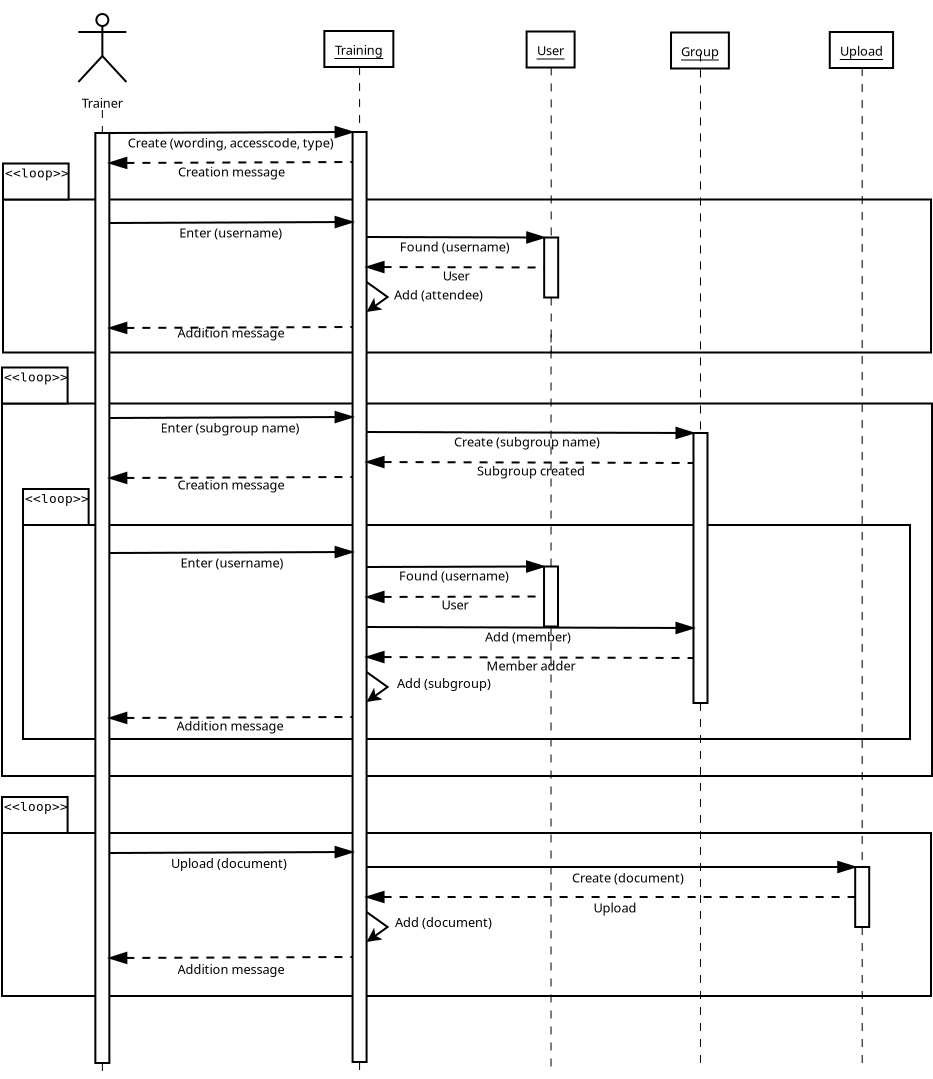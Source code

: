 <?xml version="1.0" encoding="UTF-8"?>
<dia:diagram xmlns:dia="http://www.lysator.liu.se/~alla/dia/">
  <dia:layer name="Arrière-plan" visible="true" active="true">
    <dia:object type="UML - LargePackage" version="0" id="O0">
      <dia:attribute name="obj_pos">
        <dia:point val="1.532,45.1"/>
      </dia:attribute>
      <dia:attribute name="obj_bb">
        <dia:rectangle val="1.482,43.25;48.032,53.3"/>
      </dia:attribute>
      <dia:attribute name="meta">
        <dia:composite type="dict"/>
      </dia:attribute>
      <dia:attribute name="elem_corner">
        <dia:point val="1.532,45.1"/>
      </dia:attribute>
      <dia:attribute name="elem_width">
        <dia:real val="46.45"/>
      </dia:attribute>
      <dia:attribute name="elem_height">
        <dia:real val="8.15"/>
      </dia:attribute>
      <dia:attribute name="line_width">
        <dia:real val="0.1"/>
      </dia:attribute>
      <dia:attribute name="line_colour">
        <dia:color val="#000000"/>
      </dia:attribute>
      <dia:attribute name="fill_colour">
        <dia:color val="#ffffff"/>
      </dia:attribute>
      <dia:attribute name="text_colour">
        <dia:color val="#000000"/>
      </dia:attribute>
      <dia:attribute name="stereotype">
        <dia:string>#loop#</dia:string>
      </dia:attribute>
      <dia:attribute name="name">
        <dia:string>##</dia:string>
      </dia:attribute>
    </dia:object>
    <dia:object type="UML - LargePackage" version="0" id="O1">
      <dia:attribute name="obj_pos">
        <dia:point val="1.532,23.625"/>
      </dia:attribute>
      <dia:attribute name="obj_bb">
        <dia:rectangle val="1.482,21.775;48.083,42.3"/>
      </dia:attribute>
      <dia:attribute name="meta">
        <dia:composite type="dict"/>
      </dia:attribute>
      <dia:attribute name="elem_corner">
        <dia:point val="1.532,23.625"/>
      </dia:attribute>
      <dia:attribute name="elem_width">
        <dia:real val="46.5"/>
      </dia:attribute>
      <dia:attribute name="elem_height">
        <dia:real val="18.625"/>
      </dia:attribute>
      <dia:attribute name="line_width">
        <dia:real val="0.1"/>
      </dia:attribute>
      <dia:attribute name="line_colour">
        <dia:color val="#000000"/>
      </dia:attribute>
      <dia:attribute name="fill_colour">
        <dia:color val="#ffffff"/>
      </dia:attribute>
      <dia:attribute name="text_colour">
        <dia:color val="#000000"/>
      </dia:attribute>
      <dia:attribute name="stereotype">
        <dia:string>#loop#</dia:string>
      </dia:attribute>
      <dia:attribute name="name">
        <dia:string>##</dia:string>
      </dia:attribute>
    </dia:object>
    <dia:object type="UML - LargePackage" version="0" id="O2">
      <dia:attribute name="obj_pos">
        <dia:point val="2.583,29.7"/>
      </dia:attribute>
      <dia:attribute name="obj_bb">
        <dia:rectangle val="2.533,27.85;46.983,40.45"/>
      </dia:attribute>
      <dia:attribute name="meta">
        <dia:composite type="dict"/>
      </dia:attribute>
      <dia:attribute name="elem_corner">
        <dia:point val="2.583,29.7"/>
      </dia:attribute>
      <dia:attribute name="elem_width">
        <dia:real val="44.35"/>
      </dia:attribute>
      <dia:attribute name="elem_height">
        <dia:real val="10.7"/>
      </dia:attribute>
      <dia:attribute name="line_width">
        <dia:real val="0.1"/>
      </dia:attribute>
      <dia:attribute name="line_colour">
        <dia:color val="#000000"/>
      </dia:attribute>
      <dia:attribute name="fill_colour">
        <dia:color val="#ffffff"/>
      </dia:attribute>
      <dia:attribute name="text_colour">
        <dia:color val="#000000"/>
      </dia:attribute>
      <dia:attribute name="stereotype">
        <dia:string>#loop#</dia:string>
      </dia:attribute>
      <dia:attribute name="name">
        <dia:string>##</dia:string>
      </dia:attribute>
    </dia:object>
    <dia:object type="UML - LargePackage" version="0" id="O3">
      <dia:attribute name="obj_pos">
        <dia:point val="1.583,13.425"/>
      </dia:attribute>
      <dia:attribute name="obj_bb">
        <dia:rectangle val="1.532,11.575;48.032,21.125"/>
      </dia:attribute>
      <dia:attribute name="meta">
        <dia:composite type="dict"/>
      </dia:attribute>
      <dia:attribute name="elem_corner">
        <dia:point val="1.583,13.425"/>
      </dia:attribute>
      <dia:attribute name="elem_width">
        <dia:real val="46.4"/>
      </dia:attribute>
      <dia:attribute name="elem_height">
        <dia:real val="7.65"/>
      </dia:attribute>
      <dia:attribute name="line_width">
        <dia:real val="0.1"/>
      </dia:attribute>
      <dia:attribute name="line_colour">
        <dia:color val="#000000"/>
      </dia:attribute>
      <dia:attribute name="fill_colour">
        <dia:color val="#ffffff"/>
      </dia:attribute>
      <dia:attribute name="text_colour">
        <dia:color val="#000000"/>
      </dia:attribute>
      <dia:attribute name="stereotype">
        <dia:string>#loop#</dia:string>
      </dia:attribute>
      <dia:attribute name="name">
        <dia:string>##</dia:string>
      </dia:attribute>
    </dia:object>
    <dia:object type="UML - Actor" version="0" id="O4">
      <dia:attribute name="obj_pos">
        <dia:point val="6.55,6.25"/>
      </dia:attribute>
      <dia:attribute name="obj_bb">
        <dia:rectangle val="5.25,3.5;7.85,9"/>
      </dia:attribute>
      <dia:attribute name="meta">
        <dia:composite type="dict"/>
      </dia:attribute>
      <dia:attribute name="elem_corner">
        <dia:point val="5.3,3.55"/>
      </dia:attribute>
      <dia:attribute name="elem_width">
        <dia:real val="2.5"/>
      </dia:attribute>
      <dia:attribute name="elem_height">
        <dia:real val="5.4"/>
      </dia:attribute>
      <dia:attribute name="line_width">
        <dia:real val="0.1"/>
      </dia:attribute>
      <dia:attribute name="line_colour">
        <dia:color val="#000000"/>
      </dia:attribute>
      <dia:attribute name="fill_colour">
        <dia:color val="#ffffff"/>
      </dia:attribute>
      <dia:attribute name="text">
        <dia:composite type="text">
          <dia:attribute name="string">
            <dia:string>#Trainer#</dia:string>
          </dia:attribute>
          <dia:attribute name="font">
            <dia:font family="sans" style="0" name="Helvetica"/>
          </dia:attribute>
          <dia:attribute name="height">
            <dia:real val="0.8"/>
          </dia:attribute>
          <dia:attribute name="pos">
            <dia:point val="6.55,8.745"/>
          </dia:attribute>
          <dia:attribute name="color">
            <dia:color val="#000000"/>
          </dia:attribute>
          <dia:attribute name="alignment">
            <dia:enum val="1"/>
          </dia:attribute>
        </dia:composite>
      </dia:attribute>
    </dia:object>
    <dia:object type="UML - Lifeline" version="0" id="O5">
      <dia:attribute name="obj_pos">
        <dia:point val="6.55,8.95"/>
      </dia:attribute>
      <dia:attribute name="obj_bb">
        <dia:rectangle val="6.15,8.925;6.95,57.375"/>
      </dia:attribute>
      <dia:attribute name="meta">
        <dia:composite type="dict"/>
      </dia:attribute>
      <dia:attribute name="conn_endpoints">
        <dia:point val="6.55,8.95"/>
        <dia:point val="6.55,57.35"/>
      </dia:attribute>
      <dia:attribute name="line_colour">
        <dia:color val="#000000"/>
      </dia:attribute>
      <dia:attribute name="fill_colour">
        <dia:color val="#ffffff"/>
      </dia:attribute>
      <dia:attribute name="rtop">
        <dia:real val="1.15"/>
      </dia:attribute>
      <dia:attribute name="rbot">
        <dia:real val="47.65"/>
      </dia:attribute>
      <dia:attribute name="draw_focus">
        <dia:boolean val="true"/>
      </dia:attribute>
      <dia:attribute name="draw_cross">
        <dia:boolean val="false"/>
      </dia:attribute>
      <dia:attribute name="cpl_northwest">
        <dia:int val="30"/>
      </dia:attribute>
      <dia:attribute name="cpl_southwest">
        <dia:int val="30"/>
      </dia:attribute>
      <dia:attribute name="cpl_northeast">
        <dia:int val="30"/>
      </dia:attribute>
      <dia:attribute name="cpl_southeast">
        <dia:int val="30"/>
      </dia:attribute>
      <dia:connections>
        <dia:connection handle="0" to="O4" connection="6"/>
      </dia:connections>
    </dia:object>
    <dia:object type="UML - Object" version="0" id="O6">
      <dia:attribute name="obj_pos">
        <dia:point val="17.65,5"/>
      </dia:attribute>
      <dia:attribute name="obj_bb">
        <dia:rectangle val="17.6,4.95;21.223,6.85"/>
      </dia:attribute>
      <dia:attribute name="meta">
        <dia:composite type="dict"/>
      </dia:attribute>
      <dia:attribute name="elem_corner">
        <dia:point val="17.65,5"/>
      </dia:attribute>
      <dia:attribute name="elem_width">
        <dia:real val="3.522"/>
      </dia:attribute>
      <dia:attribute name="elem_height">
        <dia:real val="1.8"/>
      </dia:attribute>
      <dia:attribute name="line_width">
        <dia:real val="0.1"/>
      </dia:attribute>
      <dia:attribute name="text_colour">
        <dia:color val="#000000"/>
      </dia:attribute>
      <dia:attribute name="line_colour">
        <dia:color val="#000000"/>
      </dia:attribute>
      <dia:attribute name="fill_colour">
        <dia:color val="#ffffff"/>
      </dia:attribute>
      <dia:attribute name="text">
        <dia:composite type="text">
          <dia:attribute name="string">
            <dia:string>#Training#</dia:string>
          </dia:attribute>
          <dia:attribute name="font">
            <dia:font family="sans" style="0" name="Helvetica"/>
          </dia:attribute>
          <dia:attribute name="height">
            <dia:real val="0.8"/>
          </dia:attribute>
          <dia:attribute name="pos">
            <dia:point val="19.411,6.095"/>
          </dia:attribute>
          <dia:attribute name="color">
            <dia:color val="#000000"/>
          </dia:attribute>
          <dia:attribute name="alignment">
            <dia:enum val="1"/>
          </dia:attribute>
        </dia:composite>
      </dia:attribute>
      <dia:attribute name="stereotype">
        <dia:string>##</dia:string>
      </dia:attribute>
      <dia:attribute name="exstate">
        <dia:string>##</dia:string>
      </dia:attribute>
      <dia:attribute name="attrib">
        <dia:composite type="text">
          <dia:attribute name="string">
            <dia:string>##</dia:string>
          </dia:attribute>
          <dia:attribute name="font">
            <dia:font family="sans" style="0" name="Helvetica"/>
          </dia:attribute>
          <dia:attribute name="height">
            <dia:real val="0.8"/>
          </dia:attribute>
          <dia:attribute name="pos">
            <dia:point val="0,0"/>
          </dia:attribute>
          <dia:attribute name="color">
            <dia:color val="#000000"/>
          </dia:attribute>
          <dia:attribute name="alignment">
            <dia:enum val="0"/>
          </dia:attribute>
        </dia:composite>
      </dia:attribute>
      <dia:attribute name="is_active">
        <dia:boolean val="false"/>
      </dia:attribute>
      <dia:attribute name="show_attribs">
        <dia:boolean val="false"/>
      </dia:attribute>
      <dia:attribute name="multiple">
        <dia:boolean val="false"/>
      </dia:attribute>
    </dia:object>
    <dia:object type="UML - Lifeline" version="0" id="O7">
      <dia:attribute name="obj_pos">
        <dia:point val="19.411,6.8"/>
      </dia:attribute>
      <dia:attribute name="obj_bb">
        <dia:rectangle val="19.011,6.775;19.811,57.325"/>
      </dia:attribute>
      <dia:attribute name="meta">
        <dia:composite type="dict"/>
      </dia:attribute>
      <dia:attribute name="conn_endpoints">
        <dia:point val="19.411,6.8"/>
        <dia:point val="19.411,57.3"/>
      </dia:attribute>
      <dia:attribute name="line_colour">
        <dia:color val="#000000"/>
      </dia:attribute>
      <dia:attribute name="fill_colour">
        <dia:color val="#ffffff"/>
      </dia:attribute>
      <dia:attribute name="rtop">
        <dia:real val="3.25"/>
      </dia:attribute>
      <dia:attribute name="rbot">
        <dia:real val="49.75"/>
      </dia:attribute>
      <dia:attribute name="draw_focus">
        <dia:boolean val="true"/>
      </dia:attribute>
      <dia:attribute name="draw_cross">
        <dia:boolean val="false"/>
      </dia:attribute>
      <dia:attribute name="cpl_northwest">
        <dia:int val="30"/>
      </dia:attribute>
      <dia:attribute name="cpl_southwest">
        <dia:int val="30"/>
      </dia:attribute>
      <dia:attribute name="cpl_northeast">
        <dia:int val="30"/>
      </dia:attribute>
      <dia:attribute name="cpl_southeast">
        <dia:int val="30"/>
      </dia:attribute>
      <dia:connections>
        <dia:connection handle="0" to="O6" connection="6"/>
      </dia:connections>
    </dia:object>
    <dia:object type="UML - Message" version="0" id="O8">
      <dia:attribute name="obj_pos">
        <dia:point val="6.9,10.1"/>
      </dia:attribute>
      <dia:attribute name="obj_bb">
        <dia:rectangle val="6.85,9.65;19.113,11.025"/>
      </dia:attribute>
      <dia:attribute name="meta">
        <dia:composite type="dict"/>
      </dia:attribute>
      <dia:attribute name="conn_endpoints">
        <dia:point val="6.9,10.1"/>
        <dia:point val="19.061,10.05"/>
      </dia:attribute>
      <dia:attribute name="text_colour">
        <dia:color val="#000000"/>
      </dia:attribute>
      <dia:attribute name="line_colour">
        <dia:color val="#000000"/>
      </dia:attribute>
      <dia:attribute name="text">
        <dia:string>#Create (wording, accesscode, type)#</dia:string>
      </dia:attribute>
      <dia:attribute name="type">
        <dia:enum val="0"/>
      </dia:attribute>
      <dia:attribute name="text_pos">
        <dia:point val="12.963,10.825"/>
      </dia:attribute>
      <dia:connections>
        <dia:connection handle="0" to="O5" connection="1"/>
        <dia:connection handle="1" to="O7" connection="0"/>
      </dia:connections>
    </dia:object>
    <dia:object type="UML - Message" version="0" id="O9">
      <dia:attribute name="obj_pos">
        <dia:point val="6.9,11.6"/>
      </dia:attribute>
      <dia:attribute name="obj_bb">
        <dia:rectangle val="6.85,11.15;19.113,12.475"/>
      </dia:attribute>
      <dia:attribute name="meta">
        <dia:composite type="dict"/>
      </dia:attribute>
      <dia:attribute name="conn_endpoints">
        <dia:point val="6.9,11.6"/>
        <dia:point val="19.061,11.55"/>
      </dia:attribute>
      <dia:attribute name="text_colour">
        <dia:color val="#000000"/>
      </dia:attribute>
      <dia:attribute name="line_colour">
        <dia:color val="#000000"/>
      </dia:attribute>
      <dia:attribute name="text">
        <dia:string>#Creation message#</dia:string>
      </dia:attribute>
      <dia:attribute name="type">
        <dia:enum val="4"/>
      </dia:attribute>
      <dia:attribute name="text_pos">
        <dia:point val="13.012,12.275"/>
      </dia:attribute>
      <dia:connections>
        <dia:connection handle="0" to="O5" connection="68"/>
        <dia:connection handle="1" to="O7" connection="8"/>
      </dia:connections>
    </dia:object>
    <dia:object type="UML - Object" version="0" id="O10">
      <dia:attribute name="obj_pos">
        <dia:point val="27.762,5.025"/>
      </dia:attribute>
      <dia:attribute name="obj_bb">
        <dia:rectangle val="27.712,4.975;30.27,6.875"/>
      </dia:attribute>
      <dia:attribute name="meta">
        <dia:composite type="dict"/>
      </dia:attribute>
      <dia:attribute name="elem_corner">
        <dia:point val="27.762,5.025"/>
      </dia:attribute>
      <dia:attribute name="elem_width">
        <dia:real val="2.458"/>
      </dia:attribute>
      <dia:attribute name="elem_height">
        <dia:real val="1.8"/>
      </dia:attribute>
      <dia:attribute name="line_width">
        <dia:real val="0.1"/>
      </dia:attribute>
      <dia:attribute name="text_colour">
        <dia:color val="#000000"/>
      </dia:attribute>
      <dia:attribute name="line_colour">
        <dia:color val="#000000"/>
      </dia:attribute>
      <dia:attribute name="fill_colour">
        <dia:color val="#ffffff"/>
      </dia:attribute>
      <dia:attribute name="text">
        <dia:composite type="text">
          <dia:attribute name="string">
            <dia:string>#User#</dia:string>
          </dia:attribute>
          <dia:attribute name="font">
            <dia:font family="sans" style="0" name="Helvetica"/>
          </dia:attribute>
          <dia:attribute name="height">
            <dia:real val="0.8"/>
          </dia:attribute>
          <dia:attribute name="pos">
            <dia:point val="28.991,6.12"/>
          </dia:attribute>
          <dia:attribute name="color">
            <dia:color val="#000000"/>
          </dia:attribute>
          <dia:attribute name="alignment">
            <dia:enum val="1"/>
          </dia:attribute>
        </dia:composite>
      </dia:attribute>
      <dia:attribute name="stereotype">
        <dia:string>##</dia:string>
      </dia:attribute>
      <dia:attribute name="exstate">
        <dia:string>##</dia:string>
      </dia:attribute>
      <dia:attribute name="attrib">
        <dia:composite type="text">
          <dia:attribute name="string">
            <dia:string>##</dia:string>
          </dia:attribute>
          <dia:attribute name="font">
            <dia:font family="sans" style="0" name="Helvetica"/>
          </dia:attribute>
          <dia:attribute name="height">
            <dia:real val="0.8"/>
          </dia:attribute>
          <dia:attribute name="pos">
            <dia:point val="0,0"/>
          </dia:attribute>
          <dia:attribute name="color">
            <dia:color val="#000000"/>
          </dia:attribute>
          <dia:attribute name="alignment">
            <dia:enum val="0"/>
          </dia:attribute>
        </dia:composite>
      </dia:attribute>
      <dia:attribute name="is_active">
        <dia:boolean val="false"/>
      </dia:attribute>
      <dia:attribute name="show_attribs">
        <dia:boolean val="false"/>
      </dia:attribute>
      <dia:attribute name="multiple">
        <dia:boolean val="false"/>
      </dia:attribute>
    </dia:object>
    <dia:object type="UML - Lifeline" version="0" id="O11">
      <dia:attribute name="obj_pos">
        <dia:point val="28.991,6.825"/>
      </dia:attribute>
      <dia:attribute name="obj_bb">
        <dia:rectangle val="28.591,6.8;29.391,21.475"/>
      </dia:attribute>
      <dia:attribute name="meta">
        <dia:composite type="dict"/>
      </dia:attribute>
      <dia:attribute name="conn_endpoints">
        <dia:point val="28.991,6.825"/>
        <dia:point val="28.991,21.45"/>
      </dia:attribute>
      <dia:attribute name="line_colour">
        <dia:color val="#000000"/>
      </dia:attribute>
      <dia:attribute name="fill_colour">
        <dia:color val="#ffffff"/>
      </dia:attribute>
      <dia:attribute name="rtop">
        <dia:real val="8.5"/>
      </dia:attribute>
      <dia:attribute name="rbot">
        <dia:real val="11.5"/>
      </dia:attribute>
      <dia:attribute name="draw_focus">
        <dia:boolean val="true"/>
      </dia:attribute>
      <dia:attribute name="draw_cross">
        <dia:boolean val="false"/>
      </dia:attribute>
      <dia:attribute name="cpl_northwest">
        <dia:int val="1"/>
      </dia:attribute>
      <dia:attribute name="cpl_southwest">
        <dia:int val="1"/>
      </dia:attribute>
      <dia:attribute name="cpl_northeast">
        <dia:int val="1"/>
      </dia:attribute>
      <dia:attribute name="cpl_southeast">
        <dia:int val="1"/>
      </dia:attribute>
      <dia:connections>
        <dia:connection handle="0" to="O10" connection="6"/>
      </dia:connections>
    </dia:object>
    <dia:object type="UML - Message" version="0" id="O12">
      <dia:attribute name="obj_pos">
        <dia:point val="6.9,14.6"/>
      </dia:attribute>
      <dia:attribute name="obj_bb">
        <dia:rectangle val="6.85,14.15;19.113,15.525"/>
      </dia:attribute>
      <dia:attribute name="meta">
        <dia:composite type="dict"/>
      </dia:attribute>
      <dia:attribute name="conn_endpoints">
        <dia:point val="6.9,14.6"/>
        <dia:point val="19.061,14.55"/>
      </dia:attribute>
      <dia:attribute name="text_colour">
        <dia:color val="#000000"/>
      </dia:attribute>
      <dia:attribute name="line_colour">
        <dia:color val="#000000"/>
      </dia:attribute>
      <dia:attribute name="text">
        <dia:string>#Enter (username)#</dia:string>
      </dia:attribute>
      <dia:attribute name="type">
        <dia:enum val="0"/>
      </dia:attribute>
      <dia:attribute name="text_pos">
        <dia:point val="12.963,15.325"/>
      </dia:attribute>
      <dia:connections>
        <dia:connection handle="0" to="O5" connection="72"/>
        <dia:connection handle="1" to="O7" connection="12"/>
      </dia:connections>
    </dia:object>
    <dia:object type="UML - Message" version="0" id="O13">
      <dia:attribute name="obj_pos">
        <dia:point val="19.761,15.3"/>
      </dia:attribute>
      <dia:attribute name="obj_bb">
        <dia:rectangle val="19.711,14.925;28.692,16.225"/>
      </dia:attribute>
      <dia:attribute name="meta">
        <dia:composite type="dict"/>
      </dia:attribute>
      <dia:attribute name="conn_endpoints">
        <dia:point val="19.761,15.3"/>
        <dia:point val="28.641,15.325"/>
      </dia:attribute>
      <dia:attribute name="text_colour">
        <dia:color val="#000000"/>
      </dia:attribute>
      <dia:attribute name="line_colour">
        <dia:color val="#000000"/>
      </dia:attribute>
      <dia:attribute name="text">
        <dia:string>#Found (username)#</dia:string>
      </dia:attribute>
      <dia:attribute name="type">
        <dia:enum val="0"/>
      </dia:attribute>
      <dia:attribute name="text_pos">
        <dia:point val="24.163,16.025"/>
      </dia:attribute>
      <dia:connections>
        <dia:connection handle="0" to="O7" connection="73"/>
        <dia:connection handle="1" to="O11" connection="0"/>
      </dia:connections>
    </dia:object>
    <dia:object type="UML - Message" version="0" id="O14">
      <dia:attribute name="obj_pos">
        <dia:point val="19.761,16.8"/>
      </dia:attribute>
      <dia:attribute name="obj_bb">
        <dia:rectangle val="19.711,16.425;28.692,17.675"/>
      </dia:attribute>
      <dia:attribute name="meta">
        <dia:composite type="dict"/>
      </dia:attribute>
      <dia:attribute name="conn_endpoints">
        <dia:point val="19.761,16.8"/>
        <dia:point val="28.641,16.825"/>
      </dia:attribute>
      <dia:attribute name="text_colour">
        <dia:color val="#000000"/>
      </dia:attribute>
      <dia:attribute name="line_colour">
        <dia:color val="#000000"/>
      </dia:attribute>
      <dia:attribute name="text">
        <dia:string>#User#</dia:string>
      </dia:attribute>
      <dia:attribute name="type">
        <dia:enum val="4"/>
      </dia:attribute>
      <dia:attribute name="text_pos">
        <dia:point val="24.238,17.475"/>
      </dia:attribute>
      <dia:connections>
        <dia:connection handle="0" to="O7" connection="75"/>
        <dia:connection handle="1" to="O11" connection="2"/>
      </dia:connections>
      <dia:childnode parent="O3"/>
    </dia:object>
    <dia:object type="UML - Message" version="0" id="O15">
      <dia:attribute name="obj_pos">
        <dia:point val="6.9,19.85"/>
      </dia:attribute>
      <dia:attribute name="obj_bb">
        <dia:rectangle val="6.85,19.4;19.113,20.525"/>
      </dia:attribute>
      <dia:attribute name="meta">
        <dia:composite type="dict"/>
      </dia:attribute>
      <dia:attribute name="conn_endpoints">
        <dia:point val="6.9,19.85"/>
        <dia:point val="19.061,19.8"/>
      </dia:attribute>
      <dia:attribute name="text_colour">
        <dia:color val="#000000"/>
      </dia:attribute>
      <dia:attribute name="line_colour">
        <dia:color val="#000000"/>
      </dia:attribute>
      <dia:attribute name="text">
        <dia:string>#Addition message#</dia:string>
      </dia:attribute>
      <dia:attribute name="type">
        <dia:enum val="4"/>
      </dia:attribute>
      <dia:attribute name="text_pos">
        <dia:point val="12.981,20.325"/>
      </dia:attribute>
      <dia:connections>
        <dia:connection handle="0" to="O5" connection="79"/>
        <dia:connection handle="1" to="O7" connection="19"/>
      </dia:connections>
      <dia:childnode parent="O3"/>
    </dia:object>
    <dia:object type="UML - Object" version="0" id="O16">
      <dia:attribute name="obj_pos">
        <dia:point val="34.983,5.075"/>
      </dia:attribute>
      <dia:attribute name="obj_bb">
        <dia:rectangle val="34.932,5.025;37.98,6.925"/>
      </dia:attribute>
      <dia:attribute name="meta">
        <dia:composite type="dict"/>
      </dia:attribute>
      <dia:attribute name="elem_corner">
        <dia:point val="34.983,5.075"/>
      </dia:attribute>
      <dia:attribute name="elem_width">
        <dia:real val="2.948"/>
      </dia:attribute>
      <dia:attribute name="elem_height">
        <dia:real val="1.8"/>
      </dia:attribute>
      <dia:attribute name="line_width">
        <dia:real val="0.1"/>
      </dia:attribute>
      <dia:attribute name="text_colour">
        <dia:color val="#000000"/>
      </dia:attribute>
      <dia:attribute name="line_colour">
        <dia:color val="#000000"/>
      </dia:attribute>
      <dia:attribute name="fill_colour">
        <dia:color val="#ffffff"/>
      </dia:attribute>
      <dia:attribute name="text">
        <dia:composite type="text">
          <dia:attribute name="string">
            <dia:string>#Group#</dia:string>
          </dia:attribute>
          <dia:attribute name="font">
            <dia:font family="sans" style="0" name="Helvetica"/>
          </dia:attribute>
          <dia:attribute name="height">
            <dia:real val="0.8"/>
          </dia:attribute>
          <dia:attribute name="pos">
            <dia:point val="36.456,6.17"/>
          </dia:attribute>
          <dia:attribute name="color">
            <dia:color val="#000000"/>
          </dia:attribute>
          <dia:attribute name="alignment">
            <dia:enum val="1"/>
          </dia:attribute>
        </dia:composite>
      </dia:attribute>
      <dia:attribute name="stereotype">
        <dia:string>##</dia:string>
      </dia:attribute>
      <dia:attribute name="exstate">
        <dia:string>##</dia:string>
      </dia:attribute>
      <dia:attribute name="attrib">
        <dia:composite type="text">
          <dia:attribute name="string">
            <dia:string>##</dia:string>
          </dia:attribute>
          <dia:attribute name="font">
            <dia:font family="sans" style="0" name="Helvetica"/>
          </dia:attribute>
          <dia:attribute name="height">
            <dia:real val="0.8"/>
          </dia:attribute>
          <dia:attribute name="pos">
            <dia:point val="0,0"/>
          </dia:attribute>
          <dia:attribute name="color">
            <dia:color val="#000000"/>
          </dia:attribute>
          <dia:attribute name="alignment">
            <dia:enum val="0"/>
          </dia:attribute>
        </dia:composite>
      </dia:attribute>
      <dia:attribute name="is_active">
        <dia:boolean val="false"/>
      </dia:attribute>
      <dia:attribute name="show_attribs">
        <dia:boolean val="false"/>
      </dia:attribute>
      <dia:attribute name="multiple">
        <dia:boolean val="false"/>
      </dia:attribute>
    </dia:object>
    <dia:object type="UML - Lifeline" version="0" id="O17">
      <dia:attribute name="obj_pos">
        <dia:point val="36.456,6.125"/>
      </dia:attribute>
      <dia:attribute name="obj_bb">
        <dia:rectangle val="36.056,6.1;36.856,56.9"/>
      </dia:attribute>
      <dia:attribute name="meta">
        <dia:composite type="dict"/>
      </dia:attribute>
      <dia:attribute name="conn_endpoints">
        <dia:point val="36.456,6.125"/>
        <dia:point val="36.456,56.875"/>
      </dia:attribute>
      <dia:attribute name="line_colour">
        <dia:color val="#000000"/>
      </dia:attribute>
      <dia:attribute name="fill_colour">
        <dia:color val="#ffffff"/>
      </dia:attribute>
      <dia:attribute name="rtop">
        <dia:real val="18.975"/>
      </dia:attribute>
      <dia:attribute name="rbot">
        <dia:real val="32.475"/>
      </dia:attribute>
      <dia:attribute name="draw_focus">
        <dia:boolean val="true"/>
      </dia:attribute>
      <dia:attribute name="draw_cross">
        <dia:boolean val="false"/>
      </dia:attribute>
      <dia:attribute name="cpl_northwest">
        <dia:int val="8"/>
      </dia:attribute>
      <dia:attribute name="cpl_southwest">
        <dia:int val="8"/>
      </dia:attribute>
      <dia:attribute name="cpl_northeast">
        <dia:int val="8"/>
      </dia:attribute>
      <dia:attribute name="cpl_southeast">
        <dia:int val="8"/>
      </dia:attribute>
      <dia:connections>
        <dia:connection handle="0" to="O16" connection="6"/>
      </dia:connections>
    </dia:object>
    <dia:object type="UML - Message" version="0" id="O18">
      <dia:attribute name="obj_pos">
        <dia:point val="19.761,25.05"/>
      </dia:attribute>
      <dia:attribute name="obj_bb">
        <dia:rectangle val="19.711,24.7;36.157,25.975"/>
      </dia:attribute>
      <dia:attribute name="meta">
        <dia:composite type="dict"/>
      </dia:attribute>
      <dia:attribute name="conn_endpoints">
        <dia:point val="19.761,25.05"/>
        <dia:point val="36.106,25.1"/>
      </dia:attribute>
      <dia:attribute name="text_colour">
        <dia:color val="#000000"/>
      </dia:attribute>
      <dia:attribute name="line_colour">
        <dia:color val="#000000"/>
      </dia:attribute>
      <dia:attribute name="text">
        <dia:string>#Create (subgroup name)#</dia:string>
      </dia:attribute>
      <dia:attribute name="type">
        <dia:enum val="0"/>
      </dia:attribute>
      <dia:attribute name="text_pos">
        <dia:point val="27.782,25.775"/>
      </dia:attribute>
      <dia:connections>
        <dia:connection handle="0" to="O7" connection="86"/>
        <dia:connection handle="1" to="O17" connection="0"/>
      </dia:connections>
    </dia:object>
    <dia:object type="UML - Message" version="0" id="O19">
      <dia:attribute name="obj_pos">
        <dia:point val="6.9,24.35"/>
      </dia:attribute>
      <dia:attribute name="obj_bb">
        <dia:rectangle val="6.85,23.9;19.113,25.275"/>
      </dia:attribute>
      <dia:attribute name="meta">
        <dia:composite type="dict"/>
      </dia:attribute>
      <dia:attribute name="conn_endpoints">
        <dia:point val="6.9,24.35"/>
        <dia:point val="19.061,24.3"/>
      </dia:attribute>
      <dia:attribute name="text_colour">
        <dia:color val="#000000"/>
      </dia:attribute>
      <dia:attribute name="line_colour">
        <dia:color val="#000000"/>
      </dia:attribute>
      <dia:attribute name="text">
        <dia:string>#Enter (subgroup name)#</dia:string>
      </dia:attribute>
      <dia:attribute name="type">
        <dia:enum val="0"/>
      </dia:attribute>
      <dia:attribute name="text_pos">
        <dia:point val="12.932,25.075"/>
      </dia:attribute>
      <dia:connections>
        <dia:connection handle="0" to="O5" connection="85"/>
        <dia:connection handle="1" to="O7" connection="25"/>
      </dia:connections>
      <dia:childnode parent="O1"/>
    </dia:object>
    <dia:object type="UML - Message" version="0" id="O20">
      <dia:attribute name="obj_pos">
        <dia:point val="6.9,27.35"/>
      </dia:attribute>
      <dia:attribute name="obj_bb">
        <dia:rectangle val="6.85,26.9;19.113,28.125"/>
      </dia:attribute>
      <dia:attribute name="meta">
        <dia:composite type="dict"/>
      </dia:attribute>
      <dia:attribute name="conn_endpoints">
        <dia:point val="6.9,27.35"/>
        <dia:point val="19.061,27.3"/>
      </dia:attribute>
      <dia:attribute name="text_colour">
        <dia:color val="#000000"/>
      </dia:attribute>
      <dia:attribute name="line_colour">
        <dia:color val="#000000"/>
      </dia:attribute>
      <dia:attribute name="text">
        <dia:string>#Creation message#</dia:string>
      </dia:attribute>
      <dia:attribute name="type">
        <dia:enum val="4"/>
      </dia:attribute>
      <dia:attribute name="text_pos">
        <dia:point val="12.982,27.925"/>
      </dia:attribute>
      <dia:connections>
        <dia:connection handle="0" to="O5" connection="89"/>
        <dia:connection handle="1" to="O7" connection="29"/>
      </dia:connections>
      <dia:childnode parent="O1"/>
    </dia:object>
    <dia:object type="UML - Message" version="0" id="O21">
      <dia:attribute name="obj_pos">
        <dia:point val="19.761,26.55"/>
      </dia:attribute>
      <dia:attribute name="obj_bb">
        <dia:rectangle val="19.711,26.2;36.157,27.425"/>
      </dia:attribute>
      <dia:attribute name="meta">
        <dia:composite type="dict"/>
      </dia:attribute>
      <dia:attribute name="conn_endpoints">
        <dia:point val="19.761,26.55"/>
        <dia:point val="36.106,26.6"/>
      </dia:attribute>
      <dia:attribute name="text_colour">
        <dia:color val="#000000"/>
      </dia:attribute>
      <dia:attribute name="line_colour">
        <dia:color val="#000000"/>
      </dia:attribute>
      <dia:attribute name="text">
        <dia:string>#Subgroup created#</dia:string>
      </dia:attribute>
      <dia:attribute name="type">
        <dia:enum val="4"/>
      </dia:attribute>
      <dia:attribute name="text_pos">
        <dia:point val="27.983,27.225"/>
      </dia:attribute>
      <dia:connections>
        <dia:connection handle="0" to="O7" connection="88"/>
        <dia:connection handle="1" to="O17" connection="8"/>
      </dia:connections>
      <dia:childnode parent="O1"/>
    </dia:object>
    <dia:object type="UML - Message" version="0" id="O22">
      <dia:attribute name="obj_pos">
        <dia:point val="6.9,31.1"/>
      </dia:attribute>
      <dia:attribute name="obj_bb">
        <dia:rectangle val="6.85,30.65;19.113,32.025"/>
      </dia:attribute>
      <dia:attribute name="meta">
        <dia:composite type="dict"/>
      </dia:attribute>
      <dia:attribute name="conn_endpoints">
        <dia:point val="6.9,31.1"/>
        <dia:point val="19.061,31.05"/>
      </dia:attribute>
      <dia:attribute name="text_colour">
        <dia:color val="#000000"/>
      </dia:attribute>
      <dia:attribute name="line_colour">
        <dia:color val="#000000"/>
      </dia:attribute>
      <dia:attribute name="text">
        <dia:string>#Enter (username)#</dia:string>
      </dia:attribute>
      <dia:attribute name="type">
        <dia:enum val="0"/>
      </dia:attribute>
      <dia:attribute name="text_pos">
        <dia:point val="13.033,31.825"/>
      </dia:attribute>
      <dia:connections>
        <dia:connection handle="0" to="O5" connection="94"/>
        <dia:connection handle="1" to="O7" connection="34"/>
      </dia:connections>
      <dia:childnode parent="O2"/>
    </dia:object>
    <dia:object type="UML - Message" version="0" id="O23">
      <dia:attribute name="obj_pos">
        <dia:point val="19.761,31.8"/>
      </dia:attribute>
      <dia:attribute name="obj_bb">
        <dia:rectangle val="19.711,31.375;28.684,32.675"/>
      </dia:attribute>
      <dia:attribute name="meta">
        <dia:composite type="dict"/>
      </dia:attribute>
      <dia:attribute name="conn_endpoints">
        <dia:point val="19.761,31.8"/>
        <dia:point val="28.633,31.775"/>
      </dia:attribute>
      <dia:attribute name="text_colour">
        <dia:color val="#000000"/>
      </dia:attribute>
      <dia:attribute name="line_colour">
        <dia:color val="#000000"/>
      </dia:attribute>
      <dia:attribute name="text">
        <dia:string>#Found (username)#</dia:string>
      </dia:attribute>
      <dia:attribute name="type">
        <dia:enum val="0"/>
      </dia:attribute>
      <dia:attribute name="text_pos">
        <dia:point val="24.133,32.475"/>
      </dia:attribute>
      <dia:connections>
        <dia:connection handle="0" to="O7" connection="95"/>
        <dia:connection handle="1" to="O24" connection="0"/>
      </dia:connections>
      <dia:childnode parent="O2"/>
    </dia:object>
    <dia:object type="UML - Lifeline" version="0" id="O24">
      <dia:attribute name="obj_pos">
        <dia:point val="28.983,20.175"/>
      </dia:attribute>
      <dia:attribute name="obj_bb">
        <dia:rectangle val="28.582,20.15;29.383,57.15"/>
      </dia:attribute>
      <dia:attribute name="meta">
        <dia:composite type="dict"/>
      </dia:attribute>
      <dia:attribute name="conn_endpoints">
        <dia:point val="28.983,20.175"/>
        <dia:point val="28.983,57.125"/>
      </dia:attribute>
      <dia:attribute name="line_colour">
        <dia:color val="#000000"/>
      </dia:attribute>
      <dia:attribute name="fill_colour">
        <dia:color val="#ffffff"/>
      </dia:attribute>
      <dia:attribute name="rtop">
        <dia:real val="11.6"/>
      </dia:attribute>
      <dia:attribute name="rbot">
        <dia:real val="14.6"/>
      </dia:attribute>
      <dia:attribute name="draw_focus">
        <dia:boolean val="true"/>
      </dia:attribute>
      <dia:attribute name="draw_cross">
        <dia:boolean val="false"/>
      </dia:attribute>
      <dia:attribute name="cpl_northwest">
        <dia:int val="1"/>
      </dia:attribute>
      <dia:attribute name="cpl_southwest">
        <dia:int val="1"/>
      </dia:attribute>
      <dia:attribute name="cpl_northeast">
        <dia:int val="1"/>
      </dia:attribute>
      <dia:attribute name="cpl_southeast">
        <dia:int val="1"/>
      </dia:attribute>
    </dia:object>
    <dia:object type="UML - Message" version="0" id="O25">
      <dia:attribute name="obj_pos">
        <dia:point val="19.761,33.3"/>
      </dia:attribute>
      <dia:attribute name="obj_bb">
        <dia:rectangle val="19.711,32.875;28.684,34.125"/>
      </dia:attribute>
      <dia:attribute name="meta">
        <dia:composite type="dict"/>
      </dia:attribute>
      <dia:attribute name="conn_endpoints">
        <dia:point val="19.761,33.3"/>
        <dia:point val="28.633,33.275"/>
      </dia:attribute>
      <dia:attribute name="text_colour">
        <dia:color val="#000000"/>
      </dia:attribute>
      <dia:attribute name="line_colour">
        <dia:color val="#000000"/>
      </dia:attribute>
      <dia:attribute name="text">
        <dia:string>#User#</dia:string>
      </dia:attribute>
      <dia:attribute name="type">
        <dia:enum val="4"/>
      </dia:attribute>
      <dia:attribute name="text_pos">
        <dia:point val="24.183,33.925"/>
      </dia:attribute>
      <dia:connections>
        <dia:connection handle="0" to="O7" connection="3"/>
        <dia:connection handle="1" to="O24" connection="2"/>
      </dia:connections>
      <dia:childnode parent="O2"/>
    </dia:object>
    <dia:object type="UML - Message" version="0" id="O26">
      <dia:attribute name="obj_pos">
        <dia:point val="19.761,34.8"/>
      </dia:attribute>
      <dia:attribute name="obj_bb">
        <dia:rectangle val="19.711,34.45;36.157,35.725"/>
      </dia:attribute>
      <dia:attribute name="meta">
        <dia:composite type="dict"/>
      </dia:attribute>
      <dia:attribute name="conn_endpoints">
        <dia:point val="19.761,34.8"/>
        <dia:point val="36.106,34.85"/>
      </dia:attribute>
      <dia:attribute name="text_colour">
        <dia:color val="#000000"/>
      </dia:attribute>
      <dia:attribute name="line_colour">
        <dia:color val="#000000"/>
      </dia:attribute>
      <dia:attribute name="text">
        <dia:string>#Add (member)#</dia:string>
      </dia:attribute>
      <dia:attribute name="type">
        <dia:enum val="0"/>
      </dia:attribute>
      <dia:attribute name="text_pos">
        <dia:point val="27.832,35.525"/>
      </dia:attribute>
      <dia:connections>
        <dia:connection handle="0" to="O7" connection="98"/>
        <dia:connection handle="1" to="O17" connection="18"/>
      </dia:connections>
      <dia:childnode parent="O2"/>
    </dia:object>
    <dia:object type="UML - Message" version="0" id="O27">
      <dia:attribute name="obj_pos">
        <dia:point val="19.761,36.3"/>
      </dia:attribute>
      <dia:attribute name="obj_bb">
        <dia:rectangle val="19.711,35.95;36.157,37.175"/>
      </dia:attribute>
      <dia:attribute name="meta">
        <dia:composite type="dict"/>
      </dia:attribute>
      <dia:attribute name="conn_endpoints">
        <dia:point val="19.761,36.3"/>
        <dia:point val="36.106,36.35"/>
      </dia:attribute>
      <dia:attribute name="text_colour">
        <dia:color val="#000000"/>
      </dia:attribute>
      <dia:attribute name="line_colour">
        <dia:color val="#000000"/>
      </dia:attribute>
      <dia:attribute name="text">
        <dia:string>#Member adder#</dia:string>
      </dia:attribute>
      <dia:attribute name="type">
        <dia:enum val="4"/>
      </dia:attribute>
      <dia:attribute name="text_pos">
        <dia:point val="27.983,36.975"/>
      </dia:attribute>
      <dia:connections>
        <dia:connection handle="0" to="O7" connection="100"/>
        <dia:connection handle="1" to="O17" connection="20"/>
      </dia:connections>
      <dia:childnode parent="O2"/>
    </dia:object>
    <dia:object type="UML - Message" version="0" id="O28">
      <dia:attribute name="obj_pos">
        <dia:point val="6.9,39.35"/>
      </dia:attribute>
      <dia:attribute name="obj_bb">
        <dia:rectangle val="6.85,38.9;19.113,40.175"/>
      </dia:attribute>
      <dia:attribute name="meta">
        <dia:composite type="dict"/>
      </dia:attribute>
      <dia:attribute name="conn_endpoints">
        <dia:point val="6.9,39.35"/>
        <dia:point val="19.061,39.3"/>
      </dia:attribute>
      <dia:attribute name="text_colour">
        <dia:color val="#000000"/>
      </dia:attribute>
      <dia:attribute name="line_colour">
        <dia:color val="#000000"/>
      </dia:attribute>
      <dia:attribute name="text">
        <dia:string>#Addition message#</dia:string>
      </dia:attribute>
      <dia:attribute name="type">
        <dia:enum val="4"/>
      </dia:attribute>
      <dia:attribute name="text_pos">
        <dia:point val="12.932,39.975"/>
      </dia:attribute>
      <dia:connections>
        <dia:connection handle="0" to="O5" connection="104"/>
        <dia:connection handle="1" to="O7" connection="44"/>
      </dia:connections>
      <dia:childnode parent="O2"/>
    </dia:object>
    <dia:object type="Standard - ZigZagLine" version="1" id="O29">
      <dia:attribute name="obj_pos">
        <dia:point val="19.761,17.55"/>
      </dia:attribute>
      <dia:attribute name="obj_bb">
        <dia:rectangle val="19.649,17.5;20.861,19.412"/>
      </dia:attribute>
      <dia:attribute name="orth_points">
        <dia:point val="19.761,17.55"/>
        <dia:point val="20.811,17.55"/>
        <dia:point val="20.811,19.05"/>
        <dia:point val="19.761,19.05"/>
      </dia:attribute>
      <dia:attribute name="orth_orient">
        <dia:enum val="0"/>
        <dia:enum val="1"/>
        <dia:enum val="0"/>
      </dia:attribute>
      <dia:attribute name="autorouting">
        <dia:boolean val="true"/>
      </dia:attribute>
      <dia:attribute name="end_arrow">
        <dia:enum val="22"/>
      </dia:attribute>
      <dia:attribute name="end_arrow_length">
        <dia:real val="0.5"/>
      </dia:attribute>
      <dia:attribute name="end_arrow_width">
        <dia:real val="0.5"/>
      </dia:attribute>
      <dia:connections>
        <dia:connection handle="0" to="O7" connection="76"/>
        <dia:connection handle="1" to="O7" connection="78"/>
      </dia:connections>
      <dia:childnode parent="O3"/>
    </dia:object>
    <dia:object type="Standard - Text" version="1" id="O30">
      <dia:attribute name="obj_pos">
        <dia:point val="21.133,18.425"/>
      </dia:attribute>
      <dia:attribute name="obj_bb">
        <dia:rectangle val="21.133,17.83;25.968,18.575"/>
      </dia:attribute>
      <dia:attribute name="text">
        <dia:composite type="text">
          <dia:attribute name="string">
            <dia:string>#Add (attendee)#</dia:string>
          </dia:attribute>
          <dia:attribute name="font">
            <dia:font family="sans" style="0" name="Helvetica"/>
          </dia:attribute>
          <dia:attribute name="height">
            <dia:real val="0.8"/>
          </dia:attribute>
          <dia:attribute name="pos">
            <dia:point val="21.133,18.425"/>
          </dia:attribute>
          <dia:attribute name="color">
            <dia:color val="#000000"/>
          </dia:attribute>
          <dia:attribute name="alignment">
            <dia:enum val="0"/>
          </dia:attribute>
        </dia:composite>
      </dia:attribute>
      <dia:attribute name="valign">
        <dia:enum val="3"/>
      </dia:attribute>
      <dia:childnode parent="O3"/>
    </dia:object>
    <dia:object type="UML - Object" version="0" id="O31">
      <dia:attribute name="obj_pos">
        <dia:point val="42.92,5.05"/>
      </dia:attribute>
      <dia:attribute name="obj_bb">
        <dia:rectangle val="42.87,5;46.215,6.9"/>
      </dia:attribute>
      <dia:attribute name="meta">
        <dia:composite type="dict"/>
      </dia:attribute>
      <dia:attribute name="elem_corner">
        <dia:point val="42.92,5.05"/>
      </dia:attribute>
      <dia:attribute name="elem_width">
        <dia:real val="3.245"/>
      </dia:attribute>
      <dia:attribute name="elem_height">
        <dia:real val="1.8"/>
      </dia:attribute>
      <dia:attribute name="line_width">
        <dia:real val="0.1"/>
      </dia:attribute>
      <dia:attribute name="text_colour">
        <dia:color val="#000000"/>
      </dia:attribute>
      <dia:attribute name="line_colour">
        <dia:color val="#000000"/>
      </dia:attribute>
      <dia:attribute name="fill_colour">
        <dia:color val="#ffffff"/>
      </dia:attribute>
      <dia:attribute name="text">
        <dia:composite type="text">
          <dia:attribute name="string">
            <dia:string>#Upload#</dia:string>
          </dia:attribute>
          <dia:attribute name="font">
            <dia:font family="sans" style="0" name="Helvetica"/>
          </dia:attribute>
          <dia:attribute name="height">
            <dia:real val="0.8"/>
          </dia:attribute>
          <dia:attribute name="pos">
            <dia:point val="44.542,6.145"/>
          </dia:attribute>
          <dia:attribute name="color">
            <dia:color val="#000000"/>
          </dia:attribute>
          <dia:attribute name="alignment">
            <dia:enum val="1"/>
          </dia:attribute>
        </dia:composite>
      </dia:attribute>
      <dia:attribute name="stereotype">
        <dia:string>##</dia:string>
      </dia:attribute>
      <dia:attribute name="exstate">
        <dia:string>##</dia:string>
      </dia:attribute>
      <dia:attribute name="attrib">
        <dia:composite type="text">
          <dia:attribute name="string">
            <dia:string>##</dia:string>
          </dia:attribute>
          <dia:attribute name="font">
            <dia:font family="sans" style="0" name="Helvetica"/>
          </dia:attribute>
          <dia:attribute name="height">
            <dia:real val="0.8"/>
          </dia:attribute>
          <dia:attribute name="pos">
            <dia:point val="0,0"/>
          </dia:attribute>
          <dia:attribute name="color">
            <dia:color val="#000000"/>
          </dia:attribute>
          <dia:attribute name="alignment">
            <dia:enum val="0"/>
          </dia:attribute>
        </dia:composite>
      </dia:attribute>
      <dia:attribute name="is_active">
        <dia:boolean val="false"/>
      </dia:attribute>
      <dia:attribute name="show_attribs">
        <dia:boolean val="false"/>
      </dia:attribute>
      <dia:attribute name="multiple">
        <dia:boolean val="false"/>
      </dia:attribute>
    </dia:object>
    <dia:object type="UML - Lifeline" version="0" id="O32">
      <dia:attribute name="obj_pos">
        <dia:point val="44.542,6.85"/>
      </dia:attribute>
      <dia:attribute name="obj_bb">
        <dia:rectangle val="44.142,6.825;44.943,56.7"/>
      </dia:attribute>
      <dia:attribute name="meta">
        <dia:composite type="dict"/>
      </dia:attribute>
      <dia:attribute name="conn_endpoints">
        <dia:point val="44.542,6.85"/>
        <dia:point val="44.542,56.675"/>
      </dia:attribute>
      <dia:attribute name="line_colour">
        <dia:color val="#000000"/>
      </dia:attribute>
      <dia:attribute name="fill_colour">
        <dia:color val="#ffffff"/>
      </dia:attribute>
      <dia:attribute name="rtop">
        <dia:real val="39.95"/>
      </dia:attribute>
      <dia:attribute name="rbot">
        <dia:real val="42.95"/>
      </dia:attribute>
      <dia:attribute name="draw_focus">
        <dia:boolean val="true"/>
      </dia:attribute>
      <dia:attribute name="draw_cross">
        <dia:boolean val="false"/>
      </dia:attribute>
      <dia:attribute name="cpl_northwest">
        <dia:int val="1"/>
      </dia:attribute>
      <dia:attribute name="cpl_southwest">
        <dia:int val="1"/>
      </dia:attribute>
      <dia:attribute name="cpl_northeast">
        <dia:int val="1"/>
      </dia:attribute>
      <dia:attribute name="cpl_southeast">
        <dia:int val="1"/>
      </dia:attribute>
      <dia:connections>
        <dia:connection handle="0" to="O31" connection="6"/>
      </dia:connections>
    </dia:object>
    <dia:object type="UML - Message" version="0" id="O33">
      <dia:attribute name="obj_pos">
        <dia:point val="6.9,46.1"/>
      </dia:attribute>
      <dia:attribute name="obj_bb">
        <dia:rectangle val="6.85,45.65;19.113,47.05"/>
      </dia:attribute>
      <dia:attribute name="meta">
        <dia:composite type="dict"/>
      </dia:attribute>
      <dia:attribute name="conn_endpoints">
        <dia:point val="6.9,46.1"/>
        <dia:point val="19.061,46.05"/>
      </dia:attribute>
      <dia:attribute name="text_colour">
        <dia:color val="#000000"/>
      </dia:attribute>
      <dia:attribute name="line_colour">
        <dia:color val="#000000"/>
      </dia:attribute>
      <dia:attribute name="text">
        <dia:string>#Upload (document)#</dia:string>
      </dia:attribute>
      <dia:attribute name="type">
        <dia:enum val="0"/>
      </dia:attribute>
      <dia:attribute name="text_pos">
        <dia:point val="12.883,46.85"/>
      </dia:attribute>
      <dia:connections>
        <dia:connection handle="0" to="O5" connection="113"/>
        <dia:connection handle="1" to="O7" connection="53"/>
      </dia:connections>
      <dia:childnode parent="O0"/>
    </dia:object>
    <dia:object type="UML - Message" version="0" id="O34">
      <dia:attribute name="obj_pos">
        <dia:point val="19.761,46.8"/>
      </dia:attribute>
      <dia:attribute name="obj_bb">
        <dia:rectangle val="19.711,46.4;44.242,47.775"/>
      </dia:attribute>
      <dia:attribute name="meta">
        <dia:composite type="dict"/>
      </dia:attribute>
      <dia:attribute name="conn_endpoints">
        <dia:point val="19.761,46.8"/>
        <dia:point val="44.193,46.8"/>
      </dia:attribute>
      <dia:attribute name="text_colour">
        <dia:color val="#000000"/>
      </dia:attribute>
      <dia:attribute name="line_colour">
        <dia:color val="#000000"/>
      </dia:attribute>
      <dia:attribute name="text">
        <dia:string>#Create (document)#</dia:string>
      </dia:attribute>
      <dia:attribute name="type">
        <dia:enum val="0"/>
      </dia:attribute>
      <dia:attribute name="text_pos">
        <dia:point val="32.833,47.575"/>
      </dia:attribute>
      <dia:connections>
        <dia:connection handle="0" to="O7" connection="114"/>
        <dia:connection handle="1" to="O32" connection="0"/>
      </dia:connections>
      <dia:childnode parent="O0"/>
    </dia:object>
    <dia:object type="UML - Message" version="0" id="O35">
      <dia:attribute name="obj_pos">
        <dia:point val="19.761,48.3"/>
      </dia:attribute>
      <dia:attribute name="obj_bb">
        <dia:rectangle val="19.711,47.9;44.242,49.275"/>
      </dia:attribute>
      <dia:attribute name="meta">
        <dia:composite type="dict"/>
      </dia:attribute>
      <dia:attribute name="conn_endpoints">
        <dia:point val="19.761,48.3"/>
        <dia:point val="44.193,48.3"/>
      </dia:attribute>
      <dia:attribute name="text_colour">
        <dia:color val="#000000"/>
      </dia:attribute>
      <dia:attribute name="line_colour">
        <dia:color val="#000000"/>
      </dia:attribute>
      <dia:attribute name="text">
        <dia:string>#Upload#</dia:string>
      </dia:attribute>
      <dia:attribute name="type">
        <dia:enum val="4"/>
      </dia:attribute>
      <dia:attribute name="text_pos">
        <dia:point val="32.182,49.075"/>
      </dia:attribute>
      <dia:connections>
        <dia:connection handle="0" to="O7" connection="116"/>
        <dia:connection handle="1" to="O32" connection="2"/>
      </dia:connections>
      <dia:childnode parent="O0"/>
    </dia:object>
    <dia:object type="Standard - ZigZagLine" version="1" id="O36">
      <dia:attribute name="obj_pos">
        <dia:point val="19.761,49.05"/>
      </dia:attribute>
      <dia:attribute name="obj_bb">
        <dia:rectangle val="19.649,49;20.861,50.912"/>
      </dia:attribute>
      <dia:attribute name="orth_points">
        <dia:point val="19.761,49.05"/>
        <dia:point val="20.811,49.05"/>
        <dia:point val="20.811,50.55"/>
        <dia:point val="19.761,50.55"/>
      </dia:attribute>
      <dia:attribute name="orth_orient">
        <dia:enum val="0"/>
        <dia:enum val="1"/>
        <dia:enum val="0"/>
      </dia:attribute>
      <dia:attribute name="autorouting">
        <dia:boolean val="true"/>
      </dia:attribute>
      <dia:attribute name="end_arrow">
        <dia:enum val="22"/>
      </dia:attribute>
      <dia:attribute name="end_arrow_length">
        <dia:real val="0.5"/>
      </dia:attribute>
      <dia:attribute name="end_arrow_width">
        <dia:real val="0.5"/>
      </dia:attribute>
      <dia:connections>
        <dia:connection handle="0" to="O7" connection="117"/>
        <dia:connection handle="1" to="O7" connection="119"/>
      </dia:connections>
      <dia:childnode parent="O0"/>
    </dia:object>
    <dia:object type="Standard - Text" version="1" id="O37">
      <dia:attribute name="obj_pos">
        <dia:point val="21.183,49.8"/>
      </dia:attribute>
      <dia:attribute name="obj_bb">
        <dia:rectangle val="21.183,49.205;26.358,49.95"/>
      </dia:attribute>
      <dia:attribute name="text">
        <dia:composite type="text">
          <dia:attribute name="string">
            <dia:string>#Add (document)#</dia:string>
          </dia:attribute>
          <dia:attribute name="font">
            <dia:font family="sans" style="0" name="Helvetica"/>
          </dia:attribute>
          <dia:attribute name="height">
            <dia:real val="0.8"/>
          </dia:attribute>
          <dia:attribute name="pos">
            <dia:point val="21.183,49.8"/>
          </dia:attribute>
          <dia:attribute name="color">
            <dia:color val="#000000"/>
          </dia:attribute>
          <dia:attribute name="alignment">
            <dia:enum val="0"/>
          </dia:attribute>
        </dia:composite>
      </dia:attribute>
      <dia:attribute name="valign">
        <dia:enum val="3"/>
      </dia:attribute>
      <dia:childnode parent="O0"/>
    </dia:object>
    <dia:object type="UML - Message" version="0" id="O38">
      <dia:attribute name="obj_pos">
        <dia:point val="6.9,51.35"/>
      </dia:attribute>
      <dia:attribute name="obj_bb">
        <dia:rectangle val="6.85,50.9;19.113,52.35"/>
      </dia:attribute>
      <dia:attribute name="meta">
        <dia:composite type="dict"/>
      </dia:attribute>
      <dia:attribute name="conn_endpoints">
        <dia:point val="6.9,51.35"/>
        <dia:point val="19.061,51.3"/>
      </dia:attribute>
      <dia:attribute name="text_colour">
        <dia:color val="#000000"/>
      </dia:attribute>
      <dia:attribute name="line_colour">
        <dia:color val="#000000"/>
      </dia:attribute>
      <dia:attribute name="text">
        <dia:string>#Addition message#</dia:string>
      </dia:attribute>
      <dia:attribute name="type">
        <dia:enum val="4"/>
      </dia:attribute>
      <dia:attribute name="text_pos">
        <dia:point val="12.982,52.15"/>
      </dia:attribute>
      <dia:connections>
        <dia:connection handle="0" to="O5" connection="120"/>
        <dia:connection handle="1" to="O7" connection="60"/>
      </dia:connections>
      <dia:childnode parent="O0"/>
    </dia:object>
    <dia:object type="Standard - ZigZagLine" version="1" id="O39">
      <dia:attribute name="obj_pos">
        <dia:point val="19.761,37.05"/>
      </dia:attribute>
      <dia:attribute name="obj_bb">
        <dia:rectangle val="19.649,37;20.861,38.912"/>
      </dia:attribute>
      <dia:attribute name="orth_points">
        <dia:point val="19.761,37.05"/>
        <dia:point val="20.811,37.05"/>
        <dia:point val="20.811,38.55"/>
        <dia:point val="19.761,38.55"/>
      </dia:attribute>
      <dia:attribute name="orth_orient">
        <dia:enum val="0"/>
        <dia:enum val="1"/>
        <dia:enum val="0"/>
      </dia:attribute>
      <dia:attribute name="autorouting">
        <dia:boolean val="true"/>
      </dia:attribute>
      <dia:attribute name="end_arrow">
        <dia:enum val="22"/>
      </dia:attribute>
      <dia:attribute name="end_arrow_length">
        <dia:real val="0.5"/>
      </dia:attribute>
      <dia:attribute name="end_arrow_width">
        <dia:real val="0.5"/>
      </dia:attribute>
      <dia:connections>
        <dia:connection handle="0" to="O7" connection="101"/>
        <dia:connection handle="1" to="O7" connection="103"/>
      </dia:connections>
      <dia:childnode parent="O2"/>
    </dia:object>
    <dia:object type="Standard - Text" version="1" id="O40">
      <dia:attribute name="obj_pos">
        <dia:point val="21.282,37.85"/>
      </dia:attribute>
      <dia:attribute name="obj_bb">
        <dia:rectangle val="21.282,37.255;26.233,38"/>
      </dia:attribute>
      <dia:attribute name="text">
        <dia:composite type="text">
          <dia:attribute name="string">
            <dia:string>#Add (subgroup)#</dia:string>
          </dia:attribute>
          <dia:attribute name="font">
            <dia:font family="sans" style="0" name="Helvetica"/>
          </dia:attribute>
          <dia:attribute name="height">
            <dia:real val="0.8"/>
          </dia:attribute>
          <dia:attribute name="pos">
            <dia:point val="21.282,37.85"/>
          </dia:attribute>
          <dia:attribute name="color">
            <dia:color val="#000000"/>
          </dia:attribute>
          <dia:attribute name="alignment">
            <dia:enum val="0"/>
          </dia:attribute>
        </dia:composite>
      </dia:attribute>
      <dia:attribute name="valign">
        <dia:enum val="3"/>
      </dia:attribute>
    </dia:object>
  </dia:layer>
</dia:diagram>
